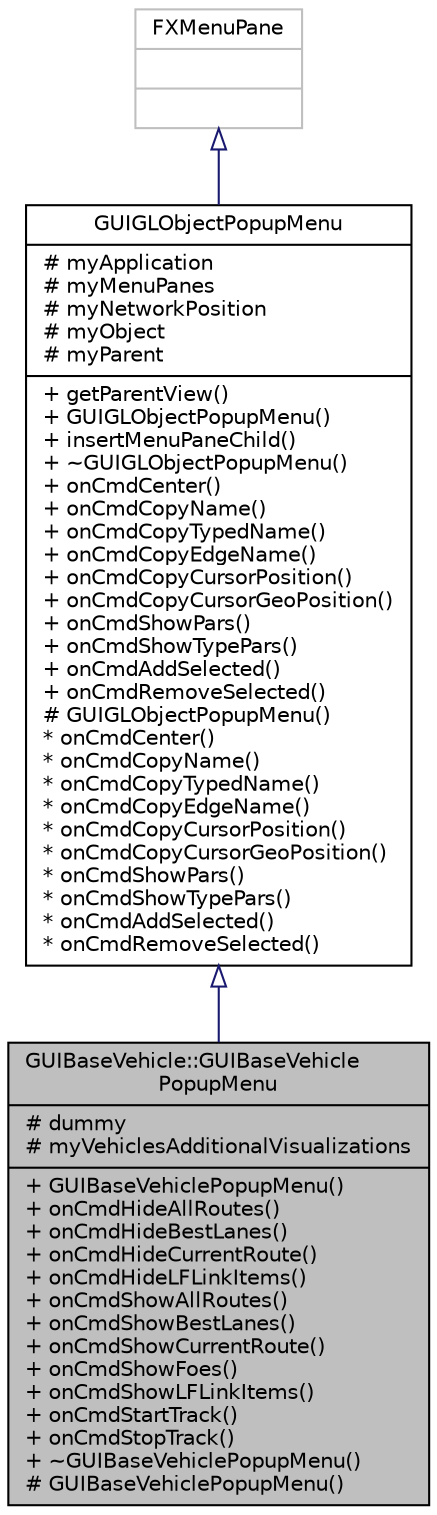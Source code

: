 digraph "GUIBaseVehicle::GUIBaseVehiclePopupMenu"
{
  edge [fontname="Helvetica",fontsize="10",labelfontname="Helvetica",labelfontsize="10"];
  node [fontname="Helvetica",fontsize="10",shape=record];
  Node0 [label="{GUIBaseVehicle::GUIBaseVehicle\lPopupMenu\n|# dummy\l# myVehiclesAdditionalVisualizations\l|+ GUIBaseVehiclePopupMenu()\l+ onCmdHideAllRoutes()\l+ onCmdHideBestLanes()\l+ onCmdHideCurrentRoute()\l+ onCmdHideLFLinkItems()\l+ onCmdShowAllRoutes()\l+ onCmdShowBestLanes()\l+ onCmdShowCurrentRoute()\l+ onCmdShowFoes()\l+ onCmdShowLFLinkItems()\l+ onCmdStartTrack()\l+ onCmdStopTrack()\l+ ~GUIBaseVehiclePopupMenu()\l# GUIBaseVehiclePopupMenu()\l}",height=0.2,width=0.4,color="black", fillcolor="grey75", style="filled", fontcolor="black"];
  Node1 -> Node0 [dir="back",color="midnightblue",fontsize="10",style="solid",arrowtail="onormal",fontname="Helvetica"];
  Node1 [label="{GUIGLObjectPopupMenu\n|# myApplication\l# myMenuPanes\l# myNetworkPosition\l# myObject\l# myParent\l|+ getParentView()\l+ GUIGLObjectPopupMenu()\l+ insertMenuPaneChild()\l+ ~GUIGLObjectPopupMenu()\l+ onCmdCenter()\l+ onCmdCopyName()\l+ onCmdCopyTypedName()\l+ onCmdCopyEdgeName()\l+ onCmdCopyCursorPosition()\l+ onCmdCopyCursorGeoPosition()\l+ onCmdShowPars()\l+ onCmdShowTypePars()\l+ onCmdAddSelected()\l+ onCmdRemoveSelected()\l# GUIGLObjectPopupMenu()\l* onCmdCenter()\l* onCmdCopyName()\l* onCmdCopyTypedName()\l* onCmdCopyEdgeName()\l* onCmdCopyCursorPosition()\l* onCmdCopyCursorGeoPosition()\l* onCmdShowPars()\l* onCmdShowTypePars()\l* onCmdAddSelected()\l* onCmdRemoveSelected()\l}",height=0.2,width=0.4,color="black", fillcolor="white", style="filled",URL="$d3/d63/class_g_u_i_g_l_object_popup_menu.html",tooltip="The popup menu of a globject. "];
  Node2 -> Node1 [dir="back",color="midnightblue",fontsize="10",style="solid",arrowtail="onormal",fontname="Helvetica"];
  Node2 [label="{FXMenuPane\n||}",height=0.2,width=0.4,color="grey75", fillcolor="white", style="filled"];
}
